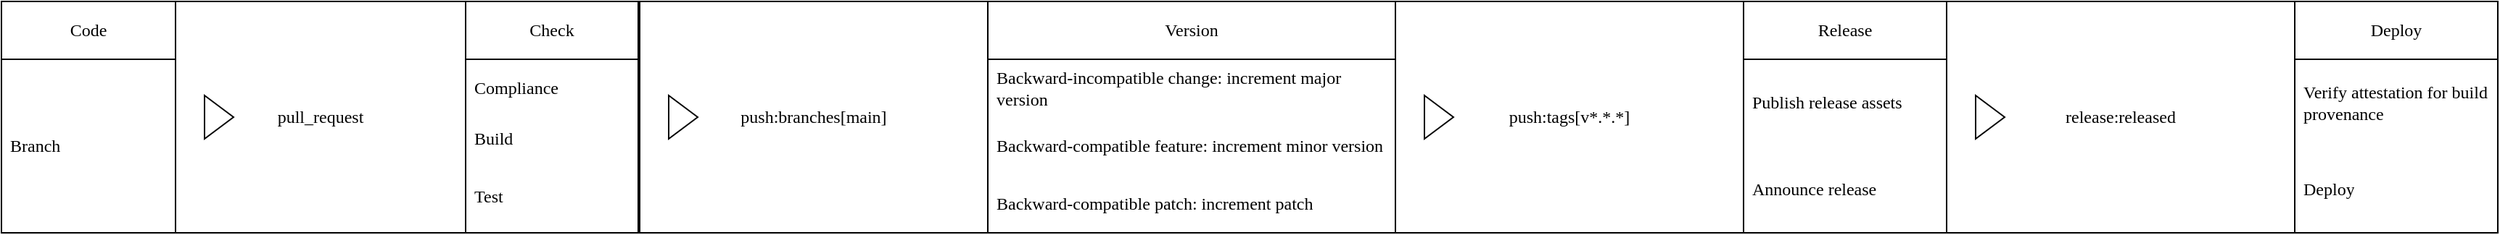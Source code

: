 <mxfile version="24.8.3">
  <diagram id="ThWx0HU49jMVjdERIu0P" name="Page-1">
    <mxGraphModel dx="1694" dy="1259" grid="0" gridSize="10" guides="1" tooltips="1" connect="1" arrows="1" fold="1" page="0" pageScale="1" pageWidth="1169" pageHeight="827" background="none" math="0" shadow="0">
      <root>
        <mxCell id="0" />
        <mxCell id="1" parent="0" />
        <mxCell id="12" value="Code" style="swimlane;fontStyle=0;childLayout=stackLayout;horizontal=1;startSize=40;horizontalStack=0;resizeParent=1;resizeParentMax=0;resizeLast=0;collapsible=1;marginBottom=0;whiteSpace=wrap;html=1;fontFamily=Menlo;swimlaneFillColor=none;fillStyle=auto;" parent="1" vertex="1">
          <mxGeometry x="40" y="-40" width="120" height="160" as="geometry" />
        </mxCell>
        <mxCell id="13" value="Branch" style="text;strokeColor=none;fillColor=none;align=left;verticalAlign=middle;spacingLeft=4;spacingRight=4;overflow=hidden;points=[[0,0.5],[1,0.5]];portConstraint=eastwest;rotatable=0;whiteSpace=wrap;html=1;fontFamily=Menlo;swimlaneFillColor=none;" parent="12" vertex="1">
          <mxGeometry y="40" width="120" height="120" as="geometry" />
        </mxCell>
        <mxCell id="16" value="Check" style="swimlane;fontStyle=0;childLayout=stackLayout;horizontal=1;startSize=40;horizontalStack=0;resizeParent=1;resizeParentMax=0;resizeLast=0;collapsible=1;marginBottom=0;whiteSpace=wrap;html=1;fontFamily=Menlo;swimlaneFillColor=none;" parent="1" vertex="1">
          <mxGeometry x="360" y="-40" width="119" height="160" as="geometry" />
        </mxCell>
        <mxCell id="17" value="Compliance" style="text;strokeColor=none;fillColor=none;align=left;verticalAlign=middle;spacingLeft=4;spacingRight=4;overflow=hidden;points=[[0,0.5],[1,0.5]];portConstraint=eastwest;rotatable=0;whiteSpace=wrap;html=1;fontFamily=Menlo;swimlaneFillColor=none;" parent="16" vertex="1">
          <mxGeometry y="40" width="119" height="40" as="geometry" />
        </mxCell>
        <mxCell id="18" value="Build" style="text;strokeColor=none;fillColor=none;align=left;verticalAlign=middle;spacingLeft=4;spacingRight=4;overflow=hidden;points=[[0,0.5],[1,0.5]];portConstraint=eastwest;rotatable=0;whiteSpace=wrap;html=1;fontFamily=Menlo;swimlaneFillColor=none;" parent="16" vertex="1">
          <mxGeometry y="80" width="119" height="30" as="geometry" />
        </mxCell>
        <mxCell id="19" value="Test" style="text;strokeColor=none;fillColor=none;align=left;verticalAlign=middle;spacingLeft=4;spacingRight=4;overflow=hidden;points=[[0,0.5],[1,0.5]];portConstraint=eastwest;rotatable=0;whiteSpace=wrap;html=1;fontFamily=Menlo;swimlaneFillColor=none;" parent="16" vertex="1">
          <mxGeometry y="110" width="119" height="50" as="geometry" />
        </mxCell>
        <mxCell id="20" value="Version" style="swimlane;fontStyle=0;childLayout=stackLayout;horizontal=1;startSize=40;horizontalStack=0;resizeParent=1;resizeParentMax=0;resizeLast=0;collapsible=1;marginBottom=0;whiteSpace=wrap;html=1;fontFamily=Menlo;swimlaneFillColor=none;" parent="1" vertex="1">
          <mxGeometry x="720" y="-40" width="281" height="160" as="geometry" />
        </mxCell>
        <mxCell id="21" value="Backward-incompatible change: increment major version" style="text;strokeColor=none;fillColor=none;align=left;verticalAlign=middle;spacingLeft=4;spacingRight=4;overflow=hidden;points=[[0,0.5],[1,0.5]];portConstraint=eastwest;rotatable=0;whiteSpace=wrap;html=1;fontFamily=Menlo;swimlaneFillColor=none;" parent="20" vertex="1">
          <mxGeometry y="40" width="281" height="40" as="geometry" />
        </mxCell>
        <mxCell id="22" value="Backward-compatible feature: increment minor version" style="text;strokeColor=none;fillColor=none;align=left;verticalAlign=middle;spacingLeft=4;spacingRight=4;overflow=hidden;points=[[0,0.5],[1,0.5]];portConstraint=eastwest;rotatable=0;whiteSpace=wrap;html=1;fontFamily=Menlo;swimlaneFillColor=none;" parent="20" vertex="1">
          <mxGeometry y="80" width="281" height="40" as="geometry" />
        </mxCell>
        <mxCell id="23" value="Backward-compatible patch: increment patch" style="text;strokeColor=none;fillColor=none;align=left;verticalAlign=middle;spacingLeft=4;spacingRight=4;overflow=hidden;points=[[0,0.5],[1,0.5]];portConstraint=eastwest;rotatable=0;whiteSpace=wrap;html=1;fontFamily=Menlo;swimlaneFillColor=none;" parent="20" vertex="1">
          <mxGeometry y="120" width="281" height="40" as="geometry" />
        </mxCell>
        <mxCell id="24" value="Release" style="swimlane;fontStyle=0;childLayout=stackLayout;horizontal=1;startSize=40;horizontalStack=0;resizeParent=1;resizeParentMax=0;resizeLast=0;collapsible=1;marginBottom=0;whiteSpace=wrap;html=1;fontFamily=Menlo;swimlaneFillColor=none;" parent="1" vertex="1">
          <mxGeometry x="1241" y="-40" width="140" height="160" as="geometry" />
        </mxCell>
        <mxCell id="25" value="Publish release assets" style="text;strokeColor=none;fillColor=none;align=left;verticalAlign=middle;spacingLeft=4;spacingRight=4;overflow=hidden;points=[[0,0.5],[1,0.5]];portConstraint=eastwest;rotatable=0;whiteSpace=wrap;html=1;fontFamily=Menlo;swimlaneFillColor=none;" parent="24" vertex="1">
          <mxGeometry y="40" width="140" height="60" as="geometry" />
        </mxCell>
        <mxCell id="26" value="Announce release" style="text;strokeColor=none;fillColor=none;align=left;verticalAlign=middle;spacingLeft=4;spacingRight=4;overflow=hidden;points=[[0,0.5],[1,0.5]];portConstraint=eastwest;rotatable=0;whiteSpace=wrap;html=1;fontFamily=Menlo;swimlaneFillColor=none;" parent="24" vertex="1">
          <mxGeometry y="100" width="140" height="60" as="geometry" />
        </mxCell>
        <mxCell id="46" value="&lt;div&gt;pull_request&lt;/div&gt;" style="html=1;whiteSpace=wrap;container=1;recursiveResize=0;collapsible=0;fontFamily=Menlo;swimlaneFillColor=none;" parent="1" vertex="1">
          <mxGeometry x="160" y="-40" width="200" height="160" as="geometry" />
        </mxCell>
        <mxCell id="47" value="" style="triangle;html=1;whiteSpace=wrap;fontFamily=Menlo;swimlaneFillColor=none;" parent="46" vertex="1">
          <mxGeometry x="20" y="65" width="20" height="30" as="geometry" />
        </mxCell>
        <mxCell id="48" value="&lt;div&gt;push:branches[main]&lt;br&gt;&lt;/div&gt;" style="html=1;whiteSpace=wrap;container=1;recursiveResize=0;collapsible=0;fontFamily=Menlo;swimlaneFillColor=none;" parent="1" vertex="1">
          <mxGeometry x="480" y="-40" width="240" height="160" as="geometry" />
        </mxCell>
        <mxCell id="49" value="" style="triangle;html=1;whiteSpace=wrap;fontFamily=Menlo;swimlaneFillColor=none;" parent="48" vertex="1">
          <mxGeometry x="20" y="65" width="20" height="30" as="geometry" />
        </mxCell>
        <mxCell id="50" value="&lt;div&gt;push:tags[v*.*.*]&lt;br&gt;&lt;/div&gt;" style="html=1;whiteSpace=wrap;container=1;recursiveResize=0;collapsible=0;fontFamily=Menlo;swimlaneFillColor=none;" parent="1" vertex="1">
          <mxGeometry x="1001" y="-40" width="240" height="160" as="geometry" />
        </mxCell>
        <mxCell id="51" value="" style="triangle;html=1;whiteSpace=wrap;fontFamily=Menlo;swimlaneFillColor=none;" parent="50" vertex="1">
          <mxGeometry x="20" y="65" width="20" height="30" as="geometry" />
        </mxCell>
        <mxCell id="52" value="&lt;div&gt;release:released&lt;br&gt;&lt;/div&gt;" style="html=1;whiteSpace=wrap;container=1;recursiveResize=0;collapsible=0;fontFamily=Menlo;swimlaneFillColor=none;" parent="1" vertex="1">
          <mxGeometry x="1381" y="-40" width="240" height="160" as="geometry" />
        </mxCell>
        <mxCell id="53" value="" style="triangle;html=1;whiteSpace=wrap;fontFamily=Menlo;swimlaneFillColor=none;" parent="52" vertex="1">
          <mxGeometry x="20" y="65" width="20" height="30" as="geometry" />
        </mxCell>
        <mxCell id="57" value="Deploy" style="swimlane;fontStyle=0;childLayout=stackLayout;horizontal=1;startSize=40;horizontalStack=0;resizeParent=1;resizeParentMax=0;resizeLast=0;collapsible=1;marginBottom=0;whiteSpace=wrap;html=1;fontFamily=Menlo;swimlaneFillColor=none;" parent="1" vertex="1">
          <mxGeometry x="1621" y="-40" width="140" height="160" as="geometry" />
        </mxCell>
        <mxCell id="58" value="Verify attestation for build provenance" style="text;strokeColor=none;fillColor=none;align=left;verticalAlign=middle;spacingLeft=4;spacingRight=4;overflow=hidden;points=[[0,0.5],[1,0.5]];portConstraint=eastwest;rotatable=0;whiteSpace=wrap;html=1;fontFamily=Menlo;swimlaneFillColor=none;" parent="57" vertex="1">
          <mxGeometry y="40" width="140" height="60" as="geometry" />
        </mxCell>
        <mxCell id="59" value="Deploy" style="text;strokeColor=none;fillColor=none;align=left;verticalAlign=middle;spacingLeft=4;spacingRight=4;overflow=hidden;points=[[0,0.5],[1,0.5]];portConstraint=eastwest;rotatable=0;whiteSpace=wrap;html=1;fontFamily=Menlo;swimlaneFillColor=none;" parent="57" vertex="1">
          <mxGeometry y="100" width="140" height="60" as="geometry" />
        </mxCell>
      </root>
    </mxGraphModel>
  </diagram>
</mxfile>
